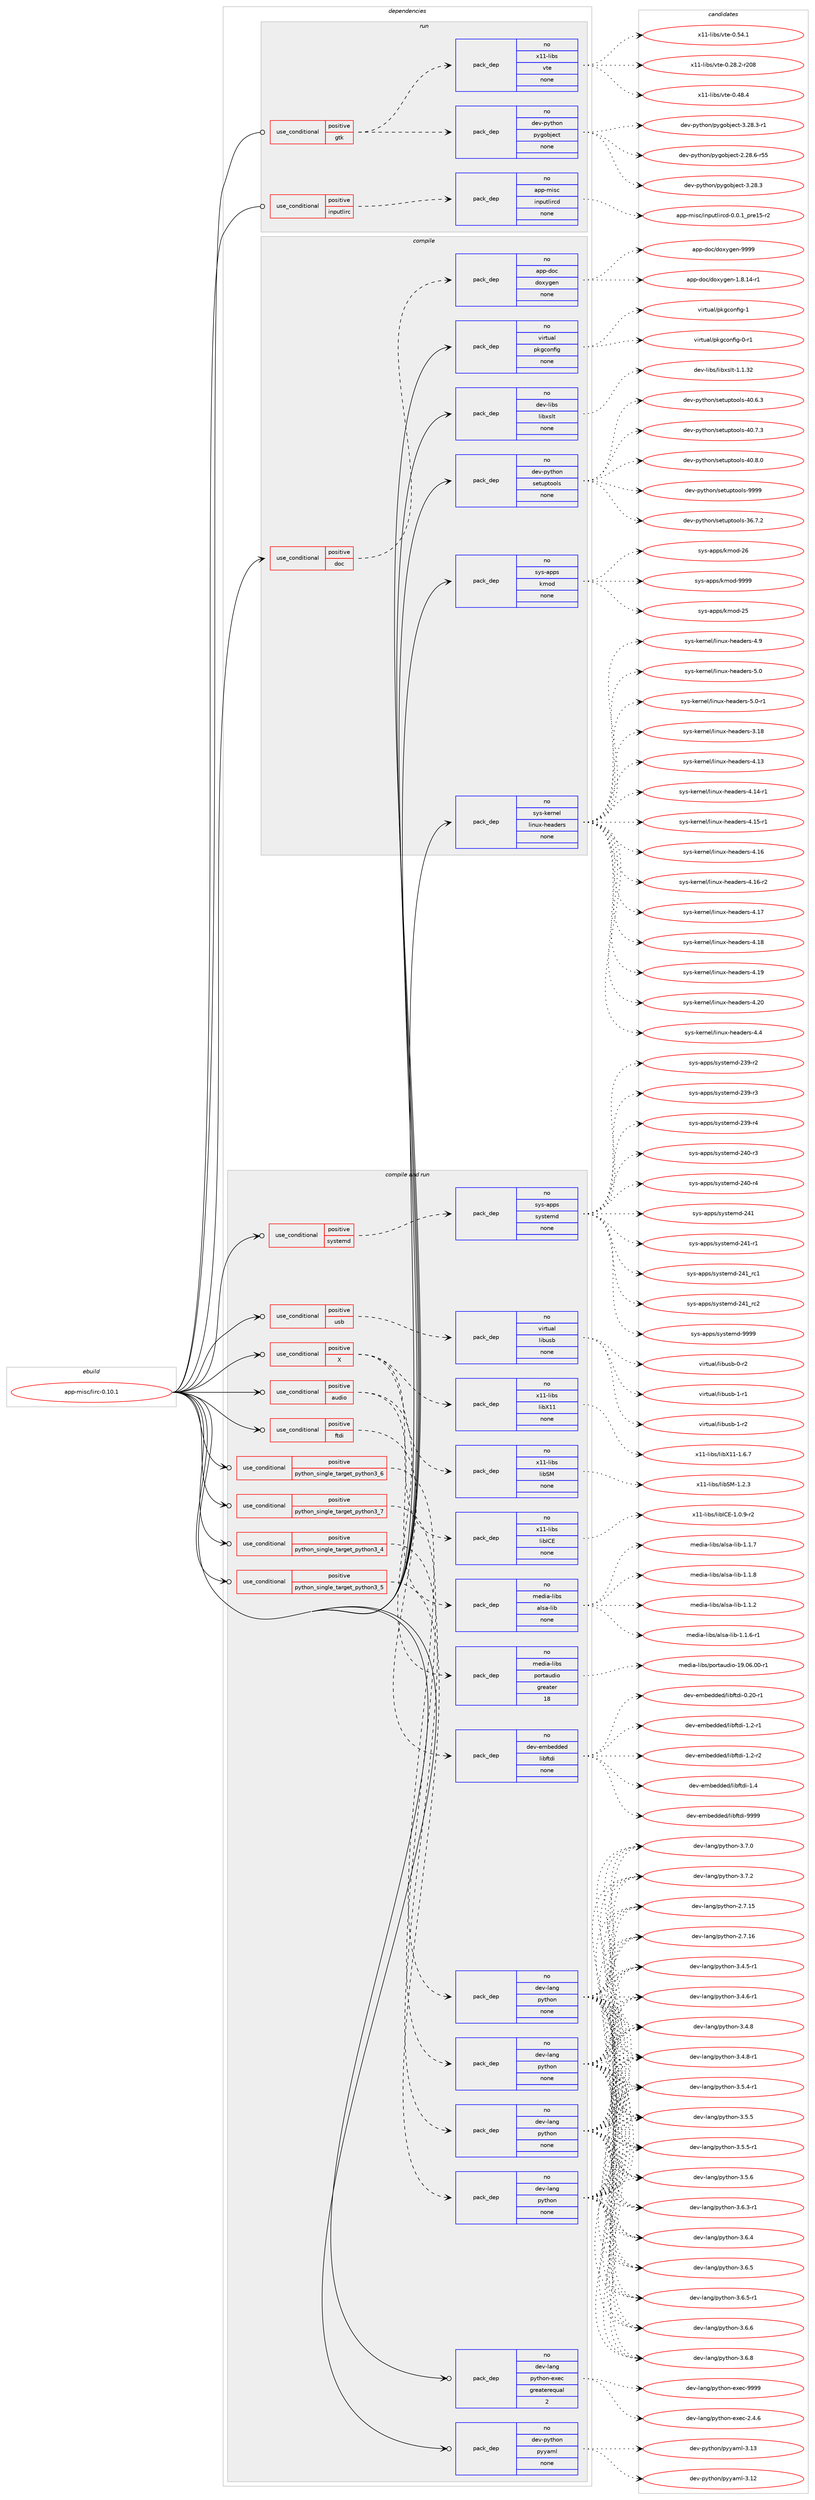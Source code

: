 digraph prolog {

# *************
# Graph options
# *************

newrank=true;
concentrate=true;
compound=true;
graph [rankdir=LR,fontname=Helvetica,fontsize=10,ranksep=1.5];#, ranksep=2.5, nodesep=0.2];
edge  [arrowhead=vee];
node  [fontname=Helvetica,fontsize=10];

# **********
# The ebuild
# **********

subgraph cluster_leftcol {
color=gray;
rank=same;
label=<<i>ebuild</i>>;
id [label="app-misc/lirc-0.10.1", color=red, width=4, href="../app-misc/lirc-0.10.1.svg"];
}

# ****************
# The dependencies
# ****************

subgraph cluster_midcol {
color=gray;
label=<<i>dependencies</i>>;
subgraph cluster_compile {
fillcolor="#eeeeee";
style=filled;
label=<<i>compile</i>>;
subgraph cond353593 {
dependency1299933 [label=<<TABLE BORDER="0" CELLBORDER="1" CELLSPACING="0" CELLPADDING="4"><TR><TD ROWSPAN="3" CELLPADDING="10">use_conditional</TD></TR><TR><TD>positive</TD></TR><TR><TD>doc</TD></TR></TABLE>>, shape=none, color=red];
subgraph pack926111 {
dependency1299934 [label=<<TABLE BORDER="0" CELLBORDER="1" CELLSPACING="0" CELLPADDING="4" WIDTH="220"><TR><TD ROWSPAN="6" CELLPADDING="30">pack_dep</TD></TR><TR><TD WIDTH="110">no</TD></TR><TR><TD>app-doc</TD></TR><TR><TD>doxygen</TD></TR><TR><TD>none</TD></TR><TR><TD></TD></TR></TABLE>>, shape=none, color=blue];
}
dependency1299933:e -> dependency1299934:w [weight=20,style="dashed",arrowhead="vee"];
}
id:e -> dependency1299933:w [weight=20,style="solid",arrowhead="vee"];
subgraph pack926112 {
dependency1299935 [label=<<TABLE BORDER="0" CELLBORDER="1" CELLSPACING="0" CELLPADDING="4" WIDTH="220"><TR><TD ROWSPAN="6" CELLPADDING="30">pack_dep</TD></TR><TR><TD WIDTH="110">no</TD></TR><TR><TD>dev-libs</TD></TR><TR><TD>libxslt</TD></TR><TR><TD>none</TD></TR><TR><TD></TD></TR></TABLE>>, shape=none, color=blue];
}
id:e -> dependency1299935:w [weight=20,style="solid",arrowhead="vee"];
subgraph pack926113 {
dependency1299936 [label=<<TABLE BORDER="0" CELLBORDER="1" CELLSPACING="0" CELLPADDING="4" WIDTH="220"><TR><TD ROWSPAN="6" CELLPADDING="30">pack_dep</TD></TR><TR><TD WIDTH="110">no</TD></TR><TR><TD>dev-python</TD></TR><TR><TD>setuptools</TD></TR><TR><TD>none</TD></TR><TR><TD></TD></TR></TABLE>>, shape=none, color=blue];
}
id:e -> dependency1299936:w [weight=20,style="solid",arrowhead="vee"];
subgraph pack926114 {
dependency1299937 [label=<<TABLE BORDER="0" CELLBORDER="1" CELLSPACING="0" CELLPADDING="4" WIDTH="220"><TR><TD ROWSPAN="6" CELLPADDING="30">pack_dep</TD></TR><TR><TD WIDTH="110">no</TD></TR><TR><TD>sys-apps</TD></TR><TR><TD>kmod</TD></TR><TR><TD>none</TD></TR><TR><TD></TD></TR></TABLE>>, shape=none, color=blue];
}
id:e -> dependency1299937:w [weight=20,style="solid",arrowhead="vee"];
subgraph pack926115 {
dependency1299938 [label=<<TABLE BORDER="0" CELLBORDER="1" CELLSPACING="0" CELLPADDING="4" WIDTH="220"><TR><TD ROWSPAN="6" CELLPADDING="30">pack_dep</TD></TR><TR><TD WIDTH="110">no</TD></TR><TR><TD>sys-kernel</TD></TR><TR><TD>linux-headers</TD></TR><TR><TD>none</TD></TR><TR><TD></TD></TR></TABLE>>, shape=none, color=blue];
}
id:e -> dependency1299938:w [weight=20,style="solid",arrowhead="vee"];
subgraph pack926116 {
dependency1299939 [label=<<TABLE BORDER="0" CELLBORDER="1" CELLSPACING="0" CELLPADDING="4" WIDTH="220"><TR><TD ROWSPAN="6" CELLPADDING="30">pack_dep</TD></TR><TR><TD WIDTH="110">no</TD></TR><TR><TD>virtual</TD></TR><TR><TD>pkgconfig</TD></TR><TR><TD>none</TD></TR><TR><TD></TD></TR></TABLE>>, shape=none, color=blue];
}
id:e -> dependency1299939:w [weight=20,style="solid",arrowhead="vee"];
}
subgraph cluster_compileandrun {
fillcolor="#eeeeee";
style=filled;
label=<<i>compile and run</i>>;
subgraph cond353594 {
dependency1299940 [label=<<TABLE BORDER="0" CELLBORDER="1" CELLSPACING="0" CELLPADDING="4"><TR><TD ROWSPAN="3" CELLPADDING="10">use_conditional</TD></TR><TR><TD>positive</TD></TR><TR><TD>X</TD></TR></TABLE>>, shape=none, color=red];
subgraph pack926117 {
dependency1299941 [label=<<TABLE BORDER="0" CELLBORDER="1" CELLSPACING="0" CELLPADDING="4" WIDTH="220"><TR><TD ROWSPAN="6" CELLPADDING="30">pack_dep</TD></TR><TR><TD WIDTH="110">no</TD></TR><TR><TD>x11-libs</TD></TR><TR><TD>libICE</TD></TR><TR><TD>none</TD></TR><TR><TD></TD></TR></TABLE>>, shape=none, color=blue];
}
dependency1299940:e -> dependency1299941:w [weight=20,style="dashed",arrowhead="vee"];
subgraph pack926118 {
dependency1299942 [label=<<TABLE BORDER="0" CELLBORDER="1" CELLSPACING="0" CELLPADDING="4" WIDTH="220"><TR><TD ROWSPAN="6" CELLPADDING="30">pack_dep</TD></TR><TR><TD WIDTH="110">no</TD></TR><TR><TD>x11-libs</TD></TR><TR><TD>libSM</TD></TR><TR><TD>none</TD></TR><TR><TD></TD></TR></TABLE>>, shape=none, color=blue];
}
dependency1299940:e -> dependency1299942:w [weight=20,style="dashed",arrowhead="vee"];
subgraph pack926119 {
dependency1299943 [label=<<TABLE BORDER="0" CELLBORDER="1" CELLSPACING="0" CELLPADDING="4" WIDTH="220"><TR><TD ROWSPAN="6" CELLPADDING="30">pack_dep</TD></TR><TR><TD WIDTH="110">no</TD></TR><TR><TD>x11-libs</TD></TR><TR><TD>libX11</TD></TR><TR><TD>none</TD></TR><TR><TD></TD></TR></TABLE>>, shape=none, color=blue];
}
dependency1299940:e -> dependency1299943:w [weight=20,style="dashed",arrowhead="vee"];
}
id:e -> dependency1299940:w [weight=20,style="solid",arrowhead="odotvee"];
subgraph cond353595 {
dependency1299944 [label=<<TABLE BORDER="0" CELLBORDER="1" CELLSPACING="0" CELLPADDING="4"><TR><TD ROWSPAN="3" CELLPADDING="10">use_conditional</TD></TR><TR><TD>positive</TD></TR><TR><TD>audio</TD></TR></TABLE>>, shape=none, color=red];
subgraph pack926120 {
dependency1299945 [label=<<TABLE BORDER="0" CELLBORDER="1" CELLSPACING="0" CELLPADDING="4" WIDTH="220"><TR><TD ROWSPAN="6" CELLPADDING="30">pack_dep</TD></TR><TR><TD WIDTH="110">no</TD></TR><TR><TD>media-libs</TD></TR><TR><TD>portaudio</TD></TR><TR><TD>greater</TD></TR><TR><TD>18</TD></TR></TABLE>>, shape=none, color=blue];
}
dependency1299944:e -> dependency1299945:w [weight=20,style="dashed",arrowhead="vee"];
subgraph pack926121 {
dependency1299946 [label=<<TABLE BORDER="0" CELLBORDER="1" CELLSPACING="0" CELLPADDING="4" WIDTH="220"><TR><TD ROWSPAN="6" CELLPADDING="30">pack_dep</TD></TR><TR><TD WIDTH="110">no</TD></TR><TR><TD>media-libs</TD></TR><TR><TD>alsa-lib</TD></TR><TR><TD>none</TD></TR><TR><TD></TD></TR></TABLE>>, shape=none, color=blue];
}
dependency1299944:e -> dependency1299946:w [weight=20,style="dashed",arrowhead="vee"];
}
id:e -> dependency1299944:w [weight=20,style="solid",arrowhead="odotvee"];
subgraph cond353596 {
dependency1299947 [label=<<TABLE BORDER="0" CELLBORDER="1" CELLSPACING="0" CELLPADDING="4"><TR><TD ROWSPAN="3" CELLPADDING="10">use_conditional</TD></TR><TR><TD>positive</TD></TR><TR><TD>ftdi</TD></TR></TABLE>>, shape=none, color=red];
subgraph pack926122 {
dependency1299948 [label=<<TABLE BORDER="0" CELLBORDER="1" CELLSPACING="0" CELLPADDING="4" WIDTH="220"><TR><TD ROWSPAN="6" CELLPADDING="30">pack_dep</TD></TR><TR><TD WIDTH="110">no</TD></TR><TR><TD>dev-embedded</TD></TR><TR><TD>libftdi</TD></TR><TR><TD>none</TD></TR><TR><TD></TD></TR></TABLE>>, shape=none, color=blue];
}
dependency1299947:e -> dependency1299948:w [weight=20,style="dashed",arrowhead="vee"];
}
id:e -> dependency1299947:w [weight=20,style="solid",arrowhead="odotvee"];
subgraph cond353597 {
dependency1299949 [label=<<TABLE BORDER="0" CELLBORDER="1" CELLSPACING="0" CELLPADDING="4"><TR><TD ROWSPAN="3" CELLPADDING="10">use_conditional</TD></TR><TR><TD>positive</TD></TR><TR><TD>python_single_target_python3_4</TD></TR></TABLE>>, shape=none, color=red];
subgraph pack926123 {
dependency1299950 [label=<<TABLE BORDER="0" CELLBORDER="1" CELLSPACING="0" CELLPADDING="4" WIDTH="220"><TR><TD ROWSPAN="6" CELLPADDING="30">pack_dep</TD></TR><TR><TD WIDTH="110">no</TD></TR><TR><TD>dev-lang</TD></TR><TR><TD>python</TD></TR><TR><TD>none</TD></TR><TR><TD></TD></TR></TABLE>>, shape=none, color=blue];
}
dependency1299949:e -> dependency1299950:w [weight=20,style="dashed",arrowhead="vee"];
}
id:e -> dependency1299949:w [weight=20,style="solid",arrowhead="odotvee"];
subgraph cond353598 {
dependency1299951 [label=<<TABLE BORDER="0" CELLBORDER="1" CELLSPACING="0" CELLPADDING="4"><TR><TD ROWSPAN="3" CELLPADDING="10">use_conditional</TD></TR><TR><TD>positive</TD></TR><TR><TD>python_single_target_python3_5</TD></TR></TABLE>>, shape=none, color=red];
subgraph pack926124 {
dependency1299952 [label=<<TABLE BORDER="0" CELLBORDER="1" CELLSPACING="0" CELLPADDING="4" WIDTH="220"><TR><TD ROWSPAN="6" CELLPADDING="30">pack_dep</TD></TR><TR><TD WIDTH="110">no</TD></TR><TR><TD>dev-lang</TD></TR><TR><TD>python</TD></TR><TR><TD>none</TD></TR><TR><TD></TD></TR></TABLE>>, shape=none, color=blue];
}
dependency1299951:e -> dependency1299952:w [weight=20,style="dashed",arrowhead="vee"];
}
id:e -> dependency1299951:w [weight=20,style="solid",arrowhead="odotvee"];
subgraph cond353599 {
dependency1299953 [label=<<TABLE BORDER="0" CELLBORDER="1" CELLSPACING="0" CELLPADDING="4"><TR><TD ROWSPAN="3" CELLPADDING="10">use_conditional</TD></TR><TR><TD>positive</TD></TR><TR><TD>python_single_target_python3_6</TD></TR></TABLE>>, shape=none, color=red];
subgraph pack926125 {
dependency1299954 [label=<<TABLE BORDER="0" CELLBORDER="1" CELLSPACING="0" CELLPADDING="4" WIDTH="220"><TR><TD ROWSPAN="6" CELLPADDING="30">pack_dep</TD></TR><TR><TD WIDTH="110">no</TD></TR><TR><TD>dev-lang</TD></TR><TR><TD>python</TD></TR><TR><TD>none</TD></TR><TR><TD></TD></TR></TABLE>>, shape=none, color=blue];
}
dependency1299953:e -> dependency1299954:w [weight=20,style="dashed",arrowhead="vee"];
}
id:e -> dependency1299953:w [weight=20,style="solid",arrowhead="odotvee"];
subgraph cond353600 {
dependency1299955 [label=<<TABLE BORDER="0" CELLBORDER="1" CELLSPACING="0" CELLPADDING="4"><TR><TD ROWSPAN="3" CELLPADDING="10">use_conditional</TD></TR><TR><TD>positive</TD></TR><TR><TD>python_single_target_python3_7</TD></TR></TABLE>>, shape=none, color=red];
subgraph pack926126 {
dependency1299956 [label=<<TABLE BORDER="0" CELLBORDER="1" CELLSPACING="0" CELLPADDING="4" WIDTH="220"><TR><TD ROWSPAN="6" CELLPADDING="30">pack_dep</TD></TR><TR><TD WIDTH="110">no</TD></TR><TR><TD>dev-lang</TD></TR><TR><TD>python</TD></TR><TR><TD>none</TD></TR><TR><TD></TD></TR></TABLE>>, shape=none, color=blue];
}
dependency1299955:e -> dependency1299956:w [weight=20,style="dashed",arrowhead="vee"];
}
id:e -> dependency1299955:w [weight=20,style="solid",arrowhead="odotvee"];
subgraph cond353601 {
dependency1299957 [label=<<TABLE BORDER="0" CELLBORDER="1" CELLSPACING="0" CELLPADDING="4"><TR><TD ROWSPAN="3" CELLPADDING="10">use_conditional</TD></TR><TR><TD>positive</TD></TR><TR><TD>systemd</TD></TR></TABLE>>, shape=none, color=red];
subgraph pack926127 {
dependency1299958 [label=<<TABLE BORDER="0" CELLBORDER="1" CELLSPACING="0" CELLPADDING="4" WIDTH="220"><TR><TD ROWSPAN="6" CELLPADDING="30">pack_dep</TD></TR><TR><TD WIDTH="110">no</TD></TR><TR><TD>sys-apps</TD></TR><TR><TD>systemd</TD></TR><TR><TD>none</TD></TR><TR><TD></TD></TR></TABLE>>, shape=none, color=blue];
}
dependency1299957:e -> dependency1299958:w [weight=20,style="dashed",arrowhead="vee"];
}
id:e -> dependency1299957:w [weight=20,style="solid",arrowhead="odotvee"];
subgraph cond353602 {
dependency1299959 [label=<<TABLE BORDER="0" CELLBORDER="1" CELLSPACING="0" CELLPADDING="4"><TR><TD ROWSPAN="3" CELLPADDING="10">use_conditional</TD></TR><TR><TD>positive</TD></TR><TR><TD>usb</TD></TR></TABLE>>, shape=none, color=red];
subgraph pack926128 {
dependency1299960 [label=<<TABLE BORDER="0" CELLBORDER="1" CELLSPACING="0" CELLPADDING="4" WIDTH="220"><TR><TD ROWSPAN="6" CELLPADDING="30">pack_dep</TD></TR><TR><TD WIDTH="110">no</TD></TR><TR><TD>virtual</TD></TR><TR><TD>libusb</TD></TR><TR><TD>none</TD></TR><TR><TD></TD></TR></TABLE>>, shape=none, color=blue];
}
dependency1299959:e -> dependency1299960:w [weight=20,style="dashed",arrowhead="vee"];
}
id:e -> dependency1299959:w [weight=20,style="solid",arrowhead="odotvee"];
subgraph pack926129 {
dependency1299961 [label=<<TABLE BORDER="0" CELLBORDER="1" CELLSPACING="0" CELLPADDING="4" WIDTH="220"><TR><TD ROWSPAN="6" CELLPADDING="30">pack_dep</TD></TR><TR><TD WIDTH="110">no</TD></TR><TR><TD>dev-lang</TD></TR><TR><TD>python-exec</TD></TR><TR><TD>greaterequal</TD></TR><TR><TD>2</TD></TR></TABLE>>, shape=none, color=blue];
}
id:e -> dependency1299961:w [weight=20,style="solid",arrowhead="odotvee"];
subgraph pack926130 {
dependency1299962 [label=<<TABLE BORDER="0" CELLBORDER="1" CELLSPACING="0" CELLPADDING="4" WIDTH="220"><TR><TD ROWSPAN="6" CELLPADDING="30">pack_dep</TD></TR><TR><TD WIDTH="110">no</TD></TR><TR><TD>dev-python</TD></TR><TR><TD>pyyaml</TD></TR><TR><TD>none</TD></TR><TR><TD></TD></TR></TABLE>>, shape=none, color=blue];
}
id:e -> dependency1299962:w [weight=20,style="solid",arrowhead="odotvee"];
}
subgraph cluster_run {
fillcolor="#eeeeee";
style=filled;
label=<<i>run</i>>;
subgraph cond353603 {
dependency1299963 [label=<<TABLE BORDER="0" CELLBORDER="1" CELLSPACING="0" CELLPADDING="4"><TR><TD ROWSPAN="3" CELLPADDING="10">use_conditional</TD></TR><TR><TD>positive</TD></TR><TR><TD>gtk</TD></TR></TABLE>>, shape=none, color=red];
subgraph pack926131 {
dependency1299964 [label=<<TABLE BORDER="0" CELLBORDER="1" CELLSPACING="0" CELLPADDING="4" WIDTH="220"><TR><TD ROWSPAN="6" CELLPADDING="30">pack_dep</TD></TR><TR><TD WIDTH="110">no</TD></TR><TR><TD>x11-libs</TD></TR><TR><TD>vte</TD></TR><TR><TD>none</TD></TR><TR><TD></TD></TR></TABLE>>, shape=none, color=blue];
}
dependency1299963:e -> dependency1299964:w [weight=20,style="dashed",arrowhead="vee"];
subgraph pack926132 {
dependency1299965 [label=<<TABLE BORDER="0" CELLBORDER="1" CELLSPACING="0" CELLPADDING="4" WIDTH="220"><TR><TD ROWSPAN="6" CELLPADDING="30">pack_dep</TD></TR><TR><TD WIDTH="110">no</TD></TR><TR><TD>dev-python</TD></TR><TR><TD>pygobject</TD></TR><TR><TD>none</TD></TR><TR><TD></TD></TR></TABLE>>, shape=none, color=blue];
}
dependency1299963:e -> dependency1299965:w [weight=20,style="dashed",arrowhead="vee"];
}
id:e -> dependency1299963:w [weight=20,style="solid",arrowhead="odot"];
subgraph cond353604 {
dependency1299966 [label=<<TABLE BORDER="0" CELLBORDER="1" CELLSPACING="0" CELLPADDING="4"><TR><TD ROWSPAN="3" CELLPADDING="10">use_conditional</TD></TR><TR><TD>positive</TD></TR><TR><TD>inputlirc</TD></TR></TABLE>>, shape=none, color=red];
subgraph pack926133 {
dependency1299967 [label=<<TABLE BORDER="0" CELLBORDER="1" CELLSPACING="0" CELLPADDING="4" WIDTH="220"><TR><TD ROWSPAN="6" CELLPADDING="30">pack_dep</TD></TR><TR><TD WIDTH="110">no</TD></TR><TR><TD>app-misc</TD></TR><TR><TD>inputlircd</TD></TR><TR><TD>none</TD></TR><TR><TD></TD></TR></TABLE>>, shape=none, color=blue];
}
dependency1299966:e -> dependency1299967:w [weight=20,style="dashed",arrowhead="vee"];
}
id:e -> dependency1299966:w [weight=20,style="solid",arrowhead="odot"];
}
}

# **************
# The candidates
# **************

subgraph cluster_choices {
rank=same;
color=gray;
label=<<i>candidates</i>>;

subgraph choice926111 {
color=black;
nodesep=1;
choice97112112451001119947100111120121103101110454946564649524511449 [label="app-doc/doxygen-1.8.14-r1", color=red, width=4,href="../app-doc/doxygen-1.8.14-r1.svg"];
choice971121124510011199471001111201211031011104557575757 [label="app-doc/doxygen-9999", color=red, width=4,href="../app-doc/doxygen-9999.svg"];
dependency1299934:e -> choice97112112451001119947100111120121103101110454946564649524511449:w [style=dotted,weight="100"];
dependency1299934:e -> choice971121124510011199471001111201211031011104557575757:w [style=dotted,weight="100"];
}
subgraph choice926112 {
color=black;
nodesep=1;
choice1001011184510810598115471081059812011510811645494649465150 [label="dev-libs/libxslt-1.1.32", color=red, width=4,href="../dev-libs/libxslt-1.1.32.svg"];
dependency1299935:e -> choice1001011184510810598115471081059812011510811645494649465150:w [style=dotted,weight="100"];
}
subgraph choice926113 {
color=black;
nodesep=1;
choice100101118451121211161041111104711510111611711211611111110811545515446554650 [label="dev-python/setuptools-36.7.2", color=red, width=4,href="../dev-python/setuptools-36.7.2.svg"];
choice100101118451121211161041111104711510111611711211611111110811545524846544651 [label="dev-python/setuptools-40.6.3", color=red, width=4,href="../dev-python/setuptools-40.6.3.svg"];
choice100101118451121211161041111104711510111611711211611111110811545524846554651 [label="dev-python/setuptools-40.7.3", color=red, width=4,href="../dev-python/setuptools-40.7.3.svg"];
choice100101118451121211161041111104711510111611711211611111110811545524846564648 [label="dev-python/setuptools-40.8.0", color=red, width=4,href="../dev-python/setuptools-40.8.0.svg"];
choice10010111845112121116104111110471151011161171121161111111081154557575757 [label="dev-python/setuptools-9999", color=red, width=4,href="../dev-python/setuptools-9999.svg"];
dependency1299936:e -> choice100101118451121211161041111104711510111611711211611111110811545515446554650:w [style=dotted,weight="100"];
dependency1299936:e -> choice100101118451121211161041111104711510111611711211611111110811545524846544651:w [style=dotted,weight="100"];
dependency1299936:e -> choice100101118451121211161041111104711510111611711211611111110811545524846554651:w [style=dotted,weight="100"];
dependency1299936:e -> choice100101118451121211161041111104711510111611711211611111110811545524846564648:w [style=dotted,weight="100"];
dependency1299936:e -> choice10010111845112121116104111110471151011161171121161111111081154557575757:w [style=dotted,weight="100"];
}
subgraph choice926114 {
color=black;
nodesep=1;
choice115121115459711211211547107109111100455053 [label="sys-apps/kmod-25", color=red, width=4,href="../sys-apps/kmod-25.svg"];
choice115121115459711211211547107109111100455054 [label="sys-apps/kmod-26", color=red, width=4,href="../sys-apps/kmod-26.svg"];
choice1151211154597112112115471071091111004557575757 [label="sys-apps/kmod-9999", color=red, width=4,href="../sys-apps/kmod-9999.svg"];
dependency1299937:e -> choice115121115459711211211547107109111100455053:w [style=dotted,weight="100"];
dependency1299937:e -> choice115121115459711211211547107109111100455054:w [style=dotted,weight="100"];
dependency1299937:e -> choice1151211154597112112115471071091111004557575757:w [style=dotted,weight="100"];
}
subgraph choice926115 {
color=black;
nodesep=1;
choice115121115451071011141101011084710810511011712045104101971001011141154551464956 [label="sys-kernel/linux-headers-3.18", color=red, width=4,href="../sys-kernel/linux-headers-3.18.svg"];
choice115121115451071011141101011084710810511011712045104101971001011141154552464951 [label="sys-kernel/linux-headers-4.13", color=red, width=4,href="../sys-kernel/linux-headers-4.13.svg"];
choice1151211154510710111411010110847108105110117120451041019710010111411545524649524511449 [label="sys-kernel/linux-headers-4.14-r1", color=red, width=4,href="../sys-kernel/linux-headers-4.14-r1.svg"];
choice1151211154510710111411010110847108105110117120451041019710010111411545524649534511449 [label="sys-kernel/linux-headers-4.15-r1", color=red, width=4,href="../sys-kernel/linux-headers-4.15-r1.svg"];
choice115121115451071011141101011084710810511011712045104101971001011141154552464954 [label="sys-kernel/linux-headers-4.16", color=red, width=4,href="../sys-kernel/linux-headers-4.16.svg"];
choice1151211154510710111411010110847108105110117120451041019710010111411545524649544511450 [label="sys-kernel/linux-headers-4.16-r2", color=red, width=4,href="../sys-kernel/linux-headers-4.16-r2.svg"];
choice115121115451071011141101011084710810511011712045104101971001011141154552464955 [label="sys-kernel/linux-headers-4.17", color=red, width=4,href="../sys-kernel/linux-headers-4.17.svg"];
choice115121115451071011141101011084710810511011712045104101971001011141154552464956 [label="sys-kernel/linux-headers-4.18", color=red, width=4,href="../sys-kernel/linux-headers-4.18.svg"];
choice115121115451071011141101011084710810511011712045104101971001011141154552464957 [label="sys-kernel/linux-headers-4.19", color=red, width=4,href="../sys-kernel/linux-headers-4.19.svg"];
choice115121115451071011141101011084710810511011712045104101971001011141154552465048 [label="sys-kernel/linux-headers-4.20", color=red, width=4,href="../sys-kernel/linux-headers-4.20.svg"];
choice1151211154510710111411010110847108105110117120451041019710010111411545524652 [label="sys-kernel/linux-headers-4.4", color=red, width=4,href="../sys-kernel/linux-headers-4.4.svg"];
choice1151211154510710111411010110847108105110117120451041019710010111411545524657 [label="sys-kernel/linux-headers-4.9", color=red, width=4,href="../sys-kernel/linux-headers-4.9.svg"];
choice1151211154510710111411010110847108105110117120451041019710010111411545534648 [label="sys-kernel/linux-headers-5.0", color=red, width=4,href="../sys-kernel/linux-headers-5.0.svg"];
choice11512111545107101114110101108471081051101171204510410197100101114115455346484511449 [label="sys-kernel/linux-headers-5.0-r1", color=red, width=4,href="../sys-kernel/linux-headers-5.0-r1.svg"];
dependency1299938:e -> choice115121115451071011141101011084710810511011712045104101971001011141154551464956:w [style=dotted,weight="100"];
dependency1299938:e -> choice115121115451071011141101011084710810511011712045104101971001011141154552464951:w [style=dotted,weight="100"];
dependency1299938:e -> choice1151211154510710111411010110847108105110117120451041019710010111411545524649524511449:w [style=dotted,weight="100"];
dependency1299938:e -> choice1151211154510710111411010110847108105110117120451041019710010111411545524649534511449:w [style=dotted,weight="100"];
dependency1299938:e -> choice115121115451071011141101011084710810511011712045104101971001011141154552464954:w [style=dotted,weight="100"];
dependency1299938:e -> choice1151211154510710111411010110847108105110117120451041019710010111411545524649544511450:w [style=dotted,weight="100"];
dependency1299938:e -> choice115121115451071011141101011084710810511011712045104101971001011141154552464955:w [style=dotted,weight="100"];
dependency1299938:e -> choice115121115451071011141101011084710810511011712045104101971001011141154552464956:w [style=dotted,weight="100"];
dependency1299938:e -> choice115121115451071011141101011084710810511011712045104101971001011141154552464957:w [style=dotted,weight="100"];
dependency1299938:e -> choice115121115451071011141101011084710810511011712045104101971001011141154552465048:w [style=dotted,weight="100"];
dependency1299938:e -> choice1151211154510710111411010110847108105110117120451041019710010111411545524652:w [style=dotted,weight="100"];
dependency1299938:e -> choice1151211154510710111411010110847108105110117120451041019710010111411545524657:w [style=dotted,weight="100"];
dependency1299938:e -> choice1151211154510710111411010110847108105110117120451041019710010111411545534648:w [style=dotted,weight="100"];
dependency1299938:e -> choice11512111545107101114110101108471081051101171204510410197100101114115455346484511449:w [style=dotted,weight="100"];
}
subgraph choice926116 {
color=black;
nodesep=1;
choice11810511411611797108471121071039911111010210510345484511449 [label="virtual/pkgconfig-0-r1", color=red, width=4,href="../virtual/pkgconfig-0-r1.svg"];
choice1181051141161179710847112107103991111101021051034549 [label="virtual/pkgconfig-1", color=red, width=4,href="../virtual/pkgconfig-1.svg"];
dependency1299939:e -> choice11810511411611797108471121071039911111010210510345484511449:w [style=dotted,weight="100"];
dependency1299939:e -> choice1181051141161179710847112107103991111101021051034549:w [style=dotted,weight="100"];
}
subgraph choice926117 {
color=black;
nodesep=1;
choice1204949451081059811547108105987367694549464846574511450 [label="x11-libs/libICE-1.0.9-r2", color=red, width=4,href="../x11-libs/libICE-1.0.9-r2.svg"];
dependency1299941:e -> choice1204949451081059811547108105987367694549464846574511450:w [style=dotted,weight="100"];
}
subgraph choice926118 {
color=black;
nodesep=1;
choice1204949451081059811547108105988377454946504651 [label="x11-libs/libSM-1.2.3", color=red, width=4,href="../x11-libs/libSM-1.2.3.svg"];
dependency1299942:e -> choice1204949451081059811547108105988377454946504651:w [style=dotted,weight="100"];
}
subgraph choice926119 {
color=black;
nodesep=1;
choice120494945108105981154710810598884949454946544655 [label="x11-libs/libX11-1.6.7", color=red, width=4,href="../x11-libs/libX11-1.6.7.svg"];
dependency1299943:e -> choice120494945108105981154710810598884949454946544655:w [style=dotted,weight="100"];
}
subgraph choice926120 {
color=black;
nodesep=1;
choice10910110010597451081059811547112111114116971171001051114549574648544648484511449 [label="media-libs/portaudio-19.06.00-r1", color=red, width=4,href="../media-libs/portaudio-19.06.00-r1.svg"];
dependency1299945:e -> choice10910110010597451081059811547112111114116971171001051114549574648544648484511449:w [style=dotted,weight="100"];
}
subgraph choice926121 {
color=black;
nodesep=1;
choice1091011001059745108105981154797108115974510810598454946494650 [label="media-libs/alsa-lib-1.1.2", color=red, width=4,href="../media-libs/alsa-lib-1.1.2.svg"];
choice10910110010597451081059811547971081159745108105984549464946544511449 [label="media-libs/alsa-lib-1.1.6-r1", color=red, width=4,href="../media-libs/alsa-lib-1.1.6-r1.svg"];
choice1091011001059745108105981154797108115974510810598454946494655 [label="media-libs/alsa-lib-1.1.7", color=red, width=4,href="../media-libs/alsa-lib-1.1.7.svg"];
choice1091011001059745108105981154797108115974510810598454946494656 [label="media-libs/alsa-lib-1.1.8", color=red, width=4,href="../media-libs/alsa-lib-1.1.8.svg"];
dependency1299946:e -> choice1091011001059745108105981154797108115974510810598454946494650:w [style=dotted,weight="100"];
dependency1299946:e -> choice10910110010597451081059811547971081159745108105984549464946544511449:w [style=dotted,weight="100"];
dependency1299946:e -> choice1091011001059745108105981154797108115974510810598454946494655:w [style=dotted,weight="100"];
dependency1299946:e -> choice1091011001059745108105981154797108115974510810598454946494656:w [style=dotted,weight="100"];
}
subgraph choice926122 {
color=black;
nodesep=1;
choice1001011184510110998101100100101100471081059810211610010545484650484511449 [label="dev-embedded/libftdi-0.20-r1", color=red, width=4,href="../dev-embedded/libftdi-0.20-r1.svg"];
choice10010111845101109981011001001011004710810598102116100105454946504511449 [label="dev-embedded/libftdi-1.2-r1", color=red, width=4,href="../dev-embedded/libftdi-1.2-r1.svg"];
choice10010111845101109981011001001011004710810598102116100105454946504511450 [label="dev-embedded/libftdi-1.2-r2", color=red, width=4,href="../dev-embedded/libftdi-1.2-r2.svg"];
choice1001011184510110998101100100101100471081059810211610010545494652 [label="dev-embedded/libftdi-1.4", color=red, width=4,href="../dev-embedded/libftdi-1.4.svg"];
choice100101118451011099810110010010110047108105981021161001054557575757 [label="dev-embedded/libftdi-9999", color=red, width=4,href="../dev-embedded/libftdi-9999.svg"];
dependency1299948:e -> choice1001011184510110998101100100101100471081059810211610010545484650484511449:w [style=dotted,weight="100"];
dependency1299948:e -> choice10010111845101109981011001001011004710810598102116100105454946504511449:w [style=dotted,weight="100"];
dependency1299948:e -> choice10010111845101109981011001001011004710810598102116100105454946504511450:w [style=dotted,weight="100"];
dependency1299948:e -> choice1001011184510110998101100100101100471081059810211610010545494652:w [style=dotted,weight="100"];
dependency1299948:e -> choice100101118451011099810110010010110047108105981021161001054557575757:w [style=dotted,weight="100"];
}
subgraph choice926123 {
color=black;
nodesep=1;
choice10010111845108971101034711212111610411111045504655464953 [label="dev-lang/python-2.7.15", color=red, width=4,href="../dev-lang/python-2.7.15.svg"];
choice10010111845108971101034711212111610411111045504655464954 [label="dev-lang/python-2.7.16", color=red, width=4,href="../dev-lang/python-2.7.16.svg"];
choice1001011184510897110103471121211161041111104551465246534511449 [label="dev-lang/python-3.4.5-r1", color=red, width=4,href="../dev-lang/python-3.4.5-r1.svg"];
choice1001011184510897110103471121211161041111104551465246544511449 [label="dev-lang/python-3.4.6-r1", color=red, width=4,href="../dev-lang/python-3.4.6-r1.svg"];
choice100101118451089711010347112121116104111110455146524656 [label="dev-lang/python-3.4.8", color=red, width=4,href="../dev-lang/python-3.4.8.svg"];
choice1001011184510897110103471121211161041111104551465246564511449 [label="dev-lang/python-3.4.8-r1", color=red, width=4,href="../dev-lang/python-3.4.8-r1.svg"];
choice1001011184510897110103471121211161041111104551465346524511449 [label="dev-lang/python-3.5.4-r1", color=red, width=4,href="../dev-lang/python-3.5.4-r1.svg"];
choice100101118451089711010347112121116104111110455146534653 [label="dev-lang/python-3.5.5", color=red, width=4,href="../dev-lang/python-3.5.5.svg"];
choice1001011184510897110103471121211161041111104551465346534511449 [label="dev-lang/python-3.5.5-r1", color=red, width=4,href="../dev-lang/python-3.5.5-r1.svg"];
choice100101118451089711010347112121116104111110455146534654 [label="dev-lang/python-3.5.6", color=red, width=4,href="../dev-lang/python-3.5.6.svg"];
choice1001011184510897110103471121211161041111104551465446514511449 [label="dev-lang/python-3.6.3-r1", color=red, width=4,href="../dev-lang/python-3.6.3-r1.svg"];
choice100101118451089711010347112121116104111110455146544652 [label="dev-lang/python-3.6.4", color=red, width=4,href="../dev-lang/python-3.6.4.svg"];
choice100101118451089711010347112121116104111110455146544653 [label="dev-lang/python-3.6.5", color=red, width=4,href="../dev-lang/python-3.6.5.svg"];
choice1001011184510897110103471121211161041111104551465446534511449 [label="dev-lang/python-3.6.5-r1", color=red, width=4,href="../dev-lang/python-3.6.5-r1.svg"];
choice100101118451089711010347112121116104111110455146544654 [label="dev-lang/python-3.6.6", color=red, width=4,href="../dev-lang/python-3.6.6.svg"];
choice100101118451089711010347112121116104111110455146544656 [label="dev-lang/python-3.6.8", color=red, width=4,href="../dev-lang/python-3.6.8.svg"];
choice100101118451089711010347112121116104111110455146554648 [label="dev-lang/python-3.7.0", color=red, width=4,href="../dev-lang/python-3.7.0.svg"];
choice100101118451089711010347112121116104111110455146554650 [label="dev-lang/python-3.7.2", color=red, width=4,href="../dev-lang/python-3.7.2.svg"];
dependency1299950:e -> choice10010111845108971101034711212111610411111045504655464953:w [style=dotted,weight="100"];
dependency1299950:e -> choice10010111845108971101034711212111610411111045504655464954:w [style=dotted,weight="100"];
dependency1299950:e -> choice1001011184510897110103471121211161041111104551465246534511449:w [style=dotted,weight="100"];
dependency1299950:e -> choice1001011184510897110103471121211161041111104551465246544511449:w [style=dotted,weight="100"];
dependency1299950:e -> choice100101118451089711010347112121116104111110455146524656:w [style=dotted,weight="100"];
dependency1299950:e -> choice1001011184510897110103471121211161041111104551465246564511449:w [style=dotted,weight="100"];
dependency1299950:e -> choice1001011184510897110103471121211161041111104551465346524511449:w [style=dotted,weight="100"];
dependency1299950:e -> choice100101118451089711010347112121116104111110455146534653:w [style=dotted,weight="100"];
dependency1299950:e -> choice1001011184510897110103471121211161041111104551465346534511449:w [style=dotted,weight="100"];
dependency1299950:e -> choice100101118451089711010347112121116104111110455146534654:w [style=dotted,weight="100"];
dependency1299950:e -> choice1001011184510897110103471121211161041111104551465446514511449:w [style=dotted,weight="100"];
dependency1299950:e -> choice100101118451089711010347112121116104111110455146544652:w [style=dotted,weight="100"];
dependency1299950:e -> choice100101118451089711010347112121116104111110455146544653:w [style=dotted,weight="100"];
dependency1299950:e -> choice1001011184510897110103471121211161041111104551465446534511449:w [style=dotted,weight="100"];
dependency1299950:e -> choice100101118451089711010347112121116104111110455146544654:w [style=dotted,weight="100"];
dependency1299950:e -> choice100101118451089711010347112121116104111110455146544656:w [style=dotted,weight="100"];
dependency1299950:e -> choice100101118451089711010347112121116104111110455146554648:w [style=dotted,weight="100"];
dependency1299950:e -> choice100101118451089711010347112121116104111110455146554650:w [style=dotted,weight="100"];
}
subgraph choice926124 {
color=black;
nodesep=1;
choice10010111845108971101034711212111610411111045504655464953 [label="dev-lang/python-2.7.15", color=red, width=4,href="../dev-lang/python-2.7.15.svg"];
choice10010111845108971101034711212111610411111045504655464954 [label="dev-lang/python-2.7.16", color=red, width=4,href="../dev-lang/python-2.7.16.svg"];
choice1001011184510897110103471121211161041111104551465246534511449 [label="dev-lang/python-3.4.5-r1", color=red, width=4,href="../dev-lang/python-3.4.5-r1.svg"];
choice1001011184510897110103471121211161041111104551465246544511449 [label="dev-lang/python-3.4.6-r1", color=red, width=4,href="../dev-lang/python-3.4.6-r1.svg"];
choice100101118451089711010347112121116104111110455146524656 [label="dev-lang/python-3.4.8", color=red, width=4,href="../dev-lang/python-3.4.8.svg"];
choice1001011184510897110103471121211161041111104551465246564511449 [label="dev-lang/python-3.4.8-r1", color=red, width=4,href="../dev-lang/python-3.4.8-r1.svg"];
choice1001011184510897110103471121211161041111104551465346524511449 [label="dev-lang/python-3.5.4-r1", color=red, width=4,href="../dev-lang/python-3.5.4-r1.svg"];
choice100101118451089711010347112121116104111110455146534653 [label="dev-lang/python-3.5.5", color=red, width=4,href="../dev-lang/python-3.5.5.svg"];
choice1001011184510897110103471121211161041111104551465346534511449 [label="dev-lang/python-3.5.5-r1", color=red, width=4,href="../dev-lang/python-3.5.5-r1.svg"];
choice100101118451089711010347112121116104111110455146534654 [label="dev-lang/python-3.5.6", color=red, width=4,href="../dev-lang/python-3.5.6.svg"];
choice1001011184510897110103471121211161041111104551465446514511449 [label="dev-lang/python-3.6.3-r1", color=red, width=4,href="../dev-lang/python-3.6.3-r1.svg"];
choice100101118451089711010347112121116104111110455146544652 [label="dev-lang/python-3.6.4", color=red, width=4,href="../dev-lang/python-3.6.4.svg"];
choice100101118451089711010347112121116104111110455146544653 [label="dev-lang/python-3.6.5", color=red, width=4,href="../dev-lang/python-3.6.5.svg"];
choice1001011184510897110103471121211161041111104551465446534511449 [label="dev-lang/python-3.6.5-r1", color=red, width=4,href="../dev-lang/python-3.6.5-r1.svg"];
choice100101118451089711010347112121116104111110455146544654 [label="dev-lang/python-3.6.6", color=red, width=4,href="../dev-lang/python-3.6.6.svg"];
choice100101118451089711010347112121116104111110455146544656 [label="dev-lang/python-3.6.8", color=red, width=4,href="../dev-lang/python-3.6.8.svg"];
choice100101118451089711010347112121116104111110455146554648 [label="dev-lang/python-3.7.0", color=red, width=4,href="../dev-lang/python-3.7.0.svg"];
choice100101118451089711010347112121116104111110455146554650 [label="dev-lang/python-3.7.2", color=red, width=4,href="../dev-lang/python-3.7.2.svg"];
dependency1299952:e -> choice10010111845108971101034711212111610411111045504655464953:w [style=dotted,weight="100"];
dependency1299952:e -> choice10010111845108971101034711212111610411111045504655464954:w [style=dotted,weight="100"];
dependency1299952:e -> choice1001011184510897110103471121211161041111104551465246534511449:w [style=dotted,weight="100"];
dependency1299952:e -> choice1001011184510897110103471121211161041111104551465246544511449:w [style=dotted,weight="100"];
dependency1299952:e -> choice100101118451089711010347112121116104111110455146524656:w [style=dotted,weight="100"];
dependency1299952:e -> choice1001011184510897110103471121211161041111104551465246564511449:w [style=dotted,weight="100"];
dependency1299952:e -> choice1001011184510897110103471121211161041111104551465346524511449:w [style=dotted,weight="100"];
dependency1299952:e -> choice100101118451089711010347112121116104111110455146534653:w [style=dotted,weight="100"];
dependency1299952:e -> choice1001011184510897110103471121211161041111104551465346534511449:w [style=dotted,weight="100"];
dependency1299952:e -> choice100101118451089711010347112121116104111110455146534654:w [style=dotted,weight="100"];
dependency1299952:e -> choice1001011184510897110103471121211161041111104551465446514511449:w [style=dotted,weight="100"];
dependency1299952:e -> choice100101118451089711010347112121116104111110455146544652:w [style=dotted,weight="100"];
dependency1299952:e -> choice100101118451089711010347112121116104111110455146544653:w [style=dotted,weight="100"];
dependency1299952:e -> choice1001011184510897110103471121211161041111104551465446534511449:w [style=dotted,weight="100"];
dependency1299952:e -> choice100101118451089711010347112121116104111110455146544654:w [style=dotted,weight="100"];
dependency1299952:e -> choice100101118451089711010347112121116104111110455146544656:w [style=dotted,weight="100"];
dependency1299952:e -> choice100101118451089711010347112121116104111110455146554648:w [style=dotted,weight="100"];
dependency1299952:e -> choice100101118451089711010347112121116104111110455146554650:w [style=dotted,weight="100"];
}
subgraph choice926125 {
color=black;
nodesep=1;
choice10010111845108971101034711212111610411111045504655464953 [label="dev-lang/python-2.7.15", color=red, width=4,href="../dev-lang/python-2.7.15.svg"];
choice10010111845108971101034711212111610411111045504655464954 [label="dev-lang/python-2.7.16", color=red, width=4,href="../dev-lang/python-2.7.16.svg"];
choice1001011184510897110103471121211161041111104551465246534511449 [label="dev-lang/python-3.4.5-r1", color=red, width=4,href="../dev-lang/python-3.4.5-r1.svg"];
choice1001011184510897110103471121211161041111104551465246544511449 [label="dev-lang/python-3.4.6-r1", color=red, width=4,href="../dev-lang/python-3.4.6-r1.svg"];
choice100101118451089711010347112121116104111110455146524656 [label="dev-lang/python-3.4.8", color=red, width=4,href="../dev-lang/python-3.4.8.svg"];
choice1001011184510897110103471121211161041111104551465246564511449 [label="dev-lang/python-3.4.8-r1", color=red, width=4,href="../dev-lang/python-3.4.8-r1.svg"];
choice1001011184510897110103471121211161041111104551465346524511449 [label="dev-lang/python-3.5.4-r1", color=red, width=4,href="../dev-lang/python-3.5.4-r1.svg"];
choice100101118451089711010347112121116104111110455146534653 [label="dev-lang/python-3.5.5", color=red, width=4,href="../dev-lang/python-3.5.5.svg"];
choice1001011184510897110103471121211161041111104551465346534511449 [label="dev-lang/python-3.5.5-r1", color=red, width=4,href="../dev-lang/python-3.5.5-r1.svg"];
choice100101118451089711010347112121116104111110455146534654 [label="dev-lang/python-3.5.6", color=red, width=4,href="../dev-lang/python-3.5.6.svg"];
choice1001011184510897110103471121211161041111104551465446514511449 [label="dev-lang/python-3.6.3-r1", color=red, width=4,href="../dev-lang/python-3.6.3-r1.svg"];
choice100101118451089711010347112121116104111110455146544652 [label="dev-lang/python-3.6.4", color=red, width=4,href="../dev-lang/python-3.6.4.svg"];
choice100101118451089711010347112121116104111110455146544653 [label="dev-lang/python-3.6.5", color=red, width=4,href="../dev-lang/python-3.6.5.svg"];
choice1001011184510897110103471121211161041111104551465446534511449 [label="dev-lang/python-3.6.5-r1", color=red, width=4,href="../dev-lang/python-3.6.5-r1.svg"];
choice100101118451089711010347112121116104111110455146544654 [label="dev-lang/python-3.6.6", color=red, width=4,href="../dev-lang/python-3.6.6.svg"];
choice100101118451089711010347112121116104111110455146544656 [label="dev-lang/python-3.6.8", color=red, width=4,href="../dev-lang/python-3.6.8.svg"];
choice100101118451089711010347112121116104111110455146554648 [label="dev-lang/python-3.7.0", color=red, width=4,href="../dev-lang/python-3.7.0.svg"];
choice100101118451089711010347112121116104111110455146554650 [label="dev-lang/python-3.7.2", color=red, width=4,href="../dev-lang/python-3.7.2.svg"];
dependency1299954:e -> choice10010111845108971101034711212111610411111045504655464953:w [style=dotted,weight="100"];
dependency1299954:e -> choice10010111845108971101034711212111610411111045504655464954:w [style=dotted,weight="100"];
dependency1299954:e -> choice1001011184510897110103471121211161041111104551465246534511449:w [style=dotted,weight="100"];
dependency1299954:e -> choice1001011184510897110103471121211161041111104551465246544511449:w [style=dotted,weight="100"];
dependency1299954:e -> choice100101118451089711010347112121116104111110455146524656:w [style=dotted,weight="100"];
dependency1299954:e -> choice1001011184510897110103471121211161041111104551465246564511449:w [style=dotted,weight="100"];
dependency1299954:e -> choice1001011184510897110103471121211161041111104551465346524511449:w [style=dotted,weight="100"];
dependency1299954:e -> choice100101118451089711010347112121116104111110455146534653:w [style=dotted,weight="100"];
dependency1299954:e -> choice1001011184510897110103471121211161041111104551465346534511449:w [style=dotted,weight="100"];
dependency1299954:e -> choice100101118451089711010347112121116104111110455146534654:w [style=dotted,weight="100"];
dependency1299954:e -> choice1001011184510897110103471121211161041111104551465446514511449:w [style=dotted,weight="100"];
dependency1299954:e -> choice100101118451089711010347112121116104111110455146544652:w [style=dotted,weight="100"];
dependency1299954:e -> choice100101118451089711010347112121116104111110455146544653:w [style=dotted,weight="100"];
dependency1299954:e -> choice1001011184510897110103471121211161041111104551465446534511449:w [style=dotted,weight="100"];
dependency1299954:e -> choice100101118451089711010347112121116104111110455146544654:w [style=dotted,weight="100"];
dependency1299954:e -> choice100101118451089711010347112121116104111110455146544656:w [style=dotted,weight="100"];
dependency1299954:e -> choice100101118451089711010347112121116104111110455146554648:w [style=dotted,weight="100"];
dependency1299954:e -> choice100101118451089711010347112121116104111110455146554650:w [style=dotted,weight="100"];
}
subgraph choice926126 {
color=black;
nodesep=1;
choice10010111845108971101034711212111610411111045504655464953 [label="dev-lang/python-2.7.15", color=red, width=4,href="../dev-lang/python-2.7.15.svg"];
choice10010111845108971101034711212111610411111045504655464954 [label="dev-lang/python-2.7.16", color=red, width=4,href="../dev-lang/python-2.7.16.svg"];
choice1001011184510897110103471121211161041111104551465246534511449 [label="dev-lang/python-3.4.5-r1", color=red, width=4,href="../dev-lang/python-3.4.5-r1.svg"];
choice1001011184510897110103471121211161041111104551465246544511449 [label="dev-lang/python-3.4.6-r1", color=red, width=4,href="../dev-lang/python-3.4.6-r1.svg"];
choice100101118451089711010347112121116104111110455146524656 [label="dev-lang/python-3.4.8", color=red, width=4,href="../dev-lang/python-3.4.8.svg"];
choice1001011184510897110103471121211161041111104551465246564511449 [label="dev-lang/python-3.4.8-r1", color=red, width=4,href="../dev-lang/python-3.4.8-r1.svg"];
choice1001011184510897110103471121211161041111104551465346524511449 [label="dev-lang/python-3.5.4-r1", color=red, width=4,href="../dev-lang/python-3.5.4-r1.svg"];
choice100101118451089711010347112121116104111110455146534653 [label="dev-lang/python-3.5.5", color=red, width=4,href="../dev-lang/python-3.5.5.svg"];
choice1001011184510897110103471121211161041111104551465346534511449 [label="dev-lang/python-3.5.5-r1", color=red, width=4,href="../dev-lang/python-3.5.5-r1.svg"];
choice100101118451089711010347112121116104111110455146534654 [label="dev-lang/python-3.5.6", color=red, width=4,href="../dev-lang/python-3.5.6.svg"];
choice1001011184510897110103471121211161041111104551465446514511449 [label="dev-lang/python-3.6.3-r1", color=red, width=4,href="../dev-lang/python-3.6.3-r1.svg"];
choice100101118451089711010347112121116104111110455146544652 [label="dev-lang/python-3.6.4", color=red, width=4,href="../dev-lang/python-3.6.4.svg"];
choice100101118451089711010347112121116104111110455146544653 [label="dev-lang/python-3.6.5", color=red, width=4,href="../dev-lang/python-3.6.5.svg"];
choice1001011184510897110103471121211161041111104551465446534511449 [label="dev-lang/python-3.6.5-r1", color=red, width=4,href="../dev-lang/python-3.6.5-r1.svg"];
choice100101118451089711010347112121116104111110455146544654 [label="dev-lang/python-3.6.6", color=red, width=4,href="../dev-lang/python-3.6.6.svg"];
choice100101118451089711010347112121116104111110455146544656 [label="dev-lang/python-3.6.8", color=red, width=4,href="../dev-lang/python-3.6.8.svg"];
choice100101118451089711010347112121116104111110455146554648 [label="dev-lang/python-3.7.0", color=red, width=4,href="../dev-lang/python-3.7.0.svg"];
choice100101118451089711010347112121116104111110455146554650 [label="dev-lang/python-3.7.2", color=red, width=4,href="../dev-lang/python-3.7.2.svg"];
dependency1299956:e -> choice10010111845108971101034711212111610411111045504655464953:w [style=dotted,weight="100"];
dependency1299956:e -> choice10010111845108971101034711212111610411111045504655464954:w [style=dotted,weight="100"];
dependency1299956:e -> choice1001011184510897110103471121211161041111104551465246534511449:w [style=dotted,weight="100"];
dependency1299956:e -> choice1001011184510897110103471121211161041111104551465246544511449:w [style=dotted,weight="100"];
dependency1299956:e -> choice100101118451089711010347112121116104111110455146524656:w [style=dotted,weight="100"];
dependency1299956:e -> choice1001011184510897110103471121211161041111104551465246564511449:w [style=dotted,weight="100"];
dependency1299956:e -> choice1001011184510897110103471121211161041111104551465346524511449:w [style=dotted,weight="100"];
dependency1299956:e -> choice100101118451089711010347112121116104111110455146534653:w [style=dotted,weight="100"];
dependency1299956:e -> choice1001011184510897110103471121211161041111104551465346534511449:w [style=dotted,weight="100"];
dependency1299956:e -> choice100101118451089711010347112121116104111110455146534654:w [style=dotted,weight="100"];
dependency1299956:e -> choice1001011184510897110103471121211161041111104551465446514511449:w [style=dotted,weight="100"];
dependency1299956:e -> choice100101118451089711010347112121116104111110455146544652:w [style=dotted,weight="100"];
dependency1299956:e -> choice100101118451089711010347112121116104111110455146544653:w [style=dotted,weight="100"];
dependency1299956:e -> choice1001011184510897110103471121211161041111104551465446534511449:w [style=dotted,weight="100"];
dependency1299956:e -> choice100101118451089711010347112121116104111110455146544654:w [style=dotted,weight="100"];
dependency1299956:e -> choice100101118451089711010347112121116104111110455146544656:w [style=dotted,weight="100"];
dependency1299956:e -> choice100101118451089711010347112121116104111110455146554648:w [style=dotted,weight="100"];
dependency1299956:e -> choice100101118451089711010347112121116104111110455146554650:w [style=dotted,weight="100"];
}
subgraph choice926127 {
color=black;
nodesep=1;
choice115121115459711211211547115121115116101109100455051574511450 [label="sys-apps/systemd-239-r2", color=red, width=4,href="../sys-apps/systemd-239-r2.svg"];
choice115121115459711211211547115121115116101109100455051574511451 [label="sys-apps/systemd-239-r3", color=red, width=4,href="../sys-apps/systemd-239-r3.svg"];
choice115121115459711211211547115121115116101109100455051574511452 [label="sys-apps/systemd-239-r4", color=red, width=4,href="../sys-apps/systemd-239-r4.svg"];
choice115121115459711211211547115121115116101109100455052484511451 [label="sys-apps/systemd-240-r3", color=red, width=4,href="../sys-apps/systemd-240-r3.svg"];
choice115121115459711211211547115121115116101109100455052484511452 [label="sys-apps/systemd-240-r4", color=red, width=4,href="../sys-apps/systemd-240-r4.svg"];
choice11512111545971121121154711512111511610110910045505249 [label="sys-apps/systemd-241", color=red, width=4,href="../sys-apps/systemd-241.svg"];
choice115121115459711211211547115121115116101109100455052494511449 [label="sys-apps/systemd-241-r1", color=red, width=4,href="../sys-apps/systemd-241-r1.svg"];
choice11512111545971121121154711512111511610110910045505249951149949 [label="sys-apps/systemd-241_rc1", color=red, width=4,href="../sys-apps/systemd-241_rc1.svg"];
choice11512111545971121121154711512111511610110910045505249951149950 [label="sys-apps/systemd-241_rc2", color=red, width=4,href="../sys-apps/systemd-241_rc2.svg"];
choice1151211154597112112115471151211151161011091004557575757 [label="sys-apps/systemd-9999", color=red, width=4,href="../sys-apps/systemd-9999.svg"];
dependency1299958:e -> choice115121115459711211211547115121115116101109100455051574511450:w [style=dotted,weight="100"];
dependency1299958:e -> choice115121115459711211211547115121115116101109100455051574511451:w [style=dotted,weight="100"];
dependency1299958:e -> choice115121115459711211211547115121115116101109100455051574511452:w [style=dotted,weight="100"];
dependency1299958:e -> choice115121115459711211211547115121115116101109100455052484511451:w [style=dotted,weight="100"];
dependency1299958:e -> choice115121115459711211211547115121115116101109100455052484511452:w [style=dotted,weight="100"];
dependency1299958:e -> choice11512111545971121121154711512111511610110910045505249:w [style=dotted,weight="100"];
dependency1299958:e -> choice115121115459711211211547115121115116101109100455052494511449:w [style=dotted,weight="100"];
dependency1299958:e -> choice11512111545971121121154711512111511610110910045505249951149949:w [style=dotted,weight="100"];
dependency1299958:e -> choice11512111545971121121154711512111511610110910045505249951149950:w [style=dotted,weight="100"];
dependency1299958:e -> choice1151211154597112112115471151211151161011091004557575757:w [style=dotted,weight="100"];
}
subgraph choice926128 {
color=black;
nodesep=1;
choice1181051141161179710847108105981171159845484511450 [label="virtual/libusb-0-r2", color=red, width=4,href="../virtual/libusb-0-r2.svg"];
choice1181051141161179710847108105981171159845494511449 [label="virtual/libusb-1-r1", color=red, width=4,href="../virtual/libusb-1-r1.svg"];
choice1181051141161179710847108105981171159845494511450 [label="virtual/libusb-1-r2", color=red, width=4,href="../virtual/libusb-1-r2.svg"];
dependency1299960:e -> choice1181051141161179710847108105981171159845484511450:w [style=dotted,weight="100"];
dependency1299960:e -> choice1181051141161179710847108105981171159845494511449:w [style=dotted,weight="100"];
dependency1299960:e -> choice1181051141161179710847108105981171159845494511450:w [style=dotted,weight="100"];
}
subgraph choice926129 {
color=black;
nodesep=1;
choice1001011184510897110103471121211161041111104510112010199455046524654 [label="dev-lang/python-exec-2.4.6", color=red, width=4,href="../dev-lang/python-exec-2.4.6.svg"];
choice10010111845108971101034711212111610411111045101120101994557575757 [label="dev-lang/python-exec-9999", color=red, width=4,href="../dev-lang/python-exec-9999.svg"];
dependency1299961:e -> choice1001011184510897110103471121211161041111104510112010199455046524654:w [style=dotted,weight="100"];
dependency1299961:e -> choice10010111845108971101034711212111610411111045101120101994557575757:w [style=dotted,weight="100"];
}
subgraph choice926130 {
color=black;
nodesep=1;
choice1001011184511212111610411111047112121121971091084551464950 [label="dev-python/pyyaml-3.12", color=red, width=4,href="../dev-python/pyyaml-3.12.svg"];
choice1001011184511212111610411111047112121121971091084551464951 [label="dev-python/pyyaml-3.13", color=red, width=4,href="../dev-python/pyyaml-3.13.svg"];
dependency1299962:e -> choice1001011184511212111610411111047112121121971091084551464950:w [style=dotted,weight="100"];
dependency1299962:e -> choice1001011184511212111610411111047112121121971091084551464951:w [style=dotted,weight="100"];
}
subgraph choice926131 {
color=black;
nodesep=1;
choice12049494510810598115471181161014548465056465045114504856 [label="x11-libs/vte-0.28.2-r208", color=red, width=4,href="../x11-libs/vte-0.28.2-r208.svg"];
choice120494945108105981154711811610145484652564652 [label="x11-libs/vte-0.48.4", color=red, width=4,href="../x11-libs/vte-0.48.4.svg"];
choice120494945108105981154711811610145484653524649 [label="x11-libs/vte-0.54.1", color=red, width=4,href="../x11-libs/vte-0.54.1.svg"];
dependency1299964:e -> choice12049494510810598115471181161014548465056465045114504856:w [style=dotted,weight="100"];
dependency1299964:e -> choice120494945108105981154711811610145484652564652:w [style=dotted,weight="100"];
dependency1299964:e -> choice120494945108105981154711811610145484653524649:w [style=dotted,weight="100"];
}
subgraph choice926132 {
color=black;
nodesep=1;
choice1001011184511212111610411111047112121103111981061019911645504650564654451145353 [label="dev-python/pygobject-2.28.6-r55", color=red, width=4,href="../dev-python/pygobject-2.28.6-r55.svg"];
choice1001011184511212111610411111047112121103111981061019911645514650564651 [label="dev-python/pygobject-3.28.3", color=red, width=4,href="../dev-python/pygobject-3.28.3.svg"];
choice10010111845112121116104111110471121211031119810610199116455146505646514511449 [label="dev-python/pygobject-3.28.3-r1", color=red, width=4,href="../dev-python/pygobject-3.28.3-r1.svg"];
dependency1299965:e -> choice1001011184511212111610411111047112121103111981061019911645504650564654451145353:w [style=dotted,weight="100"];
dependency1299965:e -> choice1001011184511212111610411111047112121103111981061019911645514650564651:w [style=dotted,weight="100"];
dependency1299965:e -> choice10010111845112121116104111110471121211031119810610199116455146505646514511449:w [style=dotted,weight="100"];
}
subgraph choice926133 {
color=black;
nodesep=1;
choice97112112451091051159947105110112117116108105114991004548464846499511211410149534511450 [label="app-misc/inputlircd-0.0.1_pre15-r2", color=red, width=4,href="../app-misc/inputlircd-0.0.1_pre15-r2.svg"];
dependency1299967:e -> choice97112112451091051159947105110112117116108105114991004548464846499511211410149534511450:w [style=dotted,weight="100"];
}
}

}
